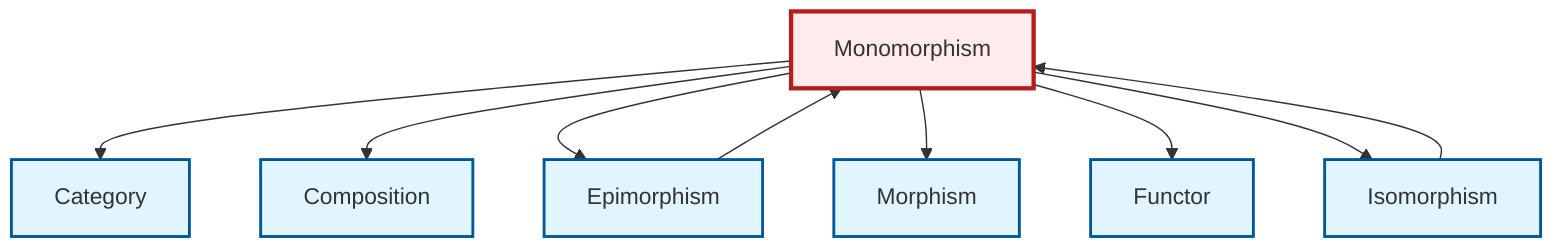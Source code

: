 graph TD
    classDef definition fill:#e1f5fe,stroke:#01579b,stroke-width:2px
    classDef theorem fill:#f3e5f5,stroke:#4a148c,stroke-width:2px
    classDef axiom fill:#fff3e0,stroke:#e65100,stroke-width:2px
    classDef example fill:#e8f5e9,stroke:#1b5e20,stroke-width:2px
    classDef current fill:#ffebee,stroke:#b71c1c,stroke-width:3px
    def-composition["Composition"]:::definition
    def-morphism["Morphism"]:::definition
    def-functor["Functor"]:::definition
    def-monomorphism["Monomorphism"]:::definition
    def-category["Category"]:::definition
    def-isomorphism["Isomorphism"]:::definition
    def-epimorphism["Epimorphism"]:::definition
    def-monomorphism --> def-category
    def-monomorphism --> def-composition
    def-monomorphism --> def-epimorphism
    def-monomorphism --> def-morphism
    def-monomorphism --> def-functor
    def-monomorphism --> def-isomorphism
    def-epimorphism --> def-monomorphism
    def-isomorphism --> def-monomorphism
    class def-monomorphism current